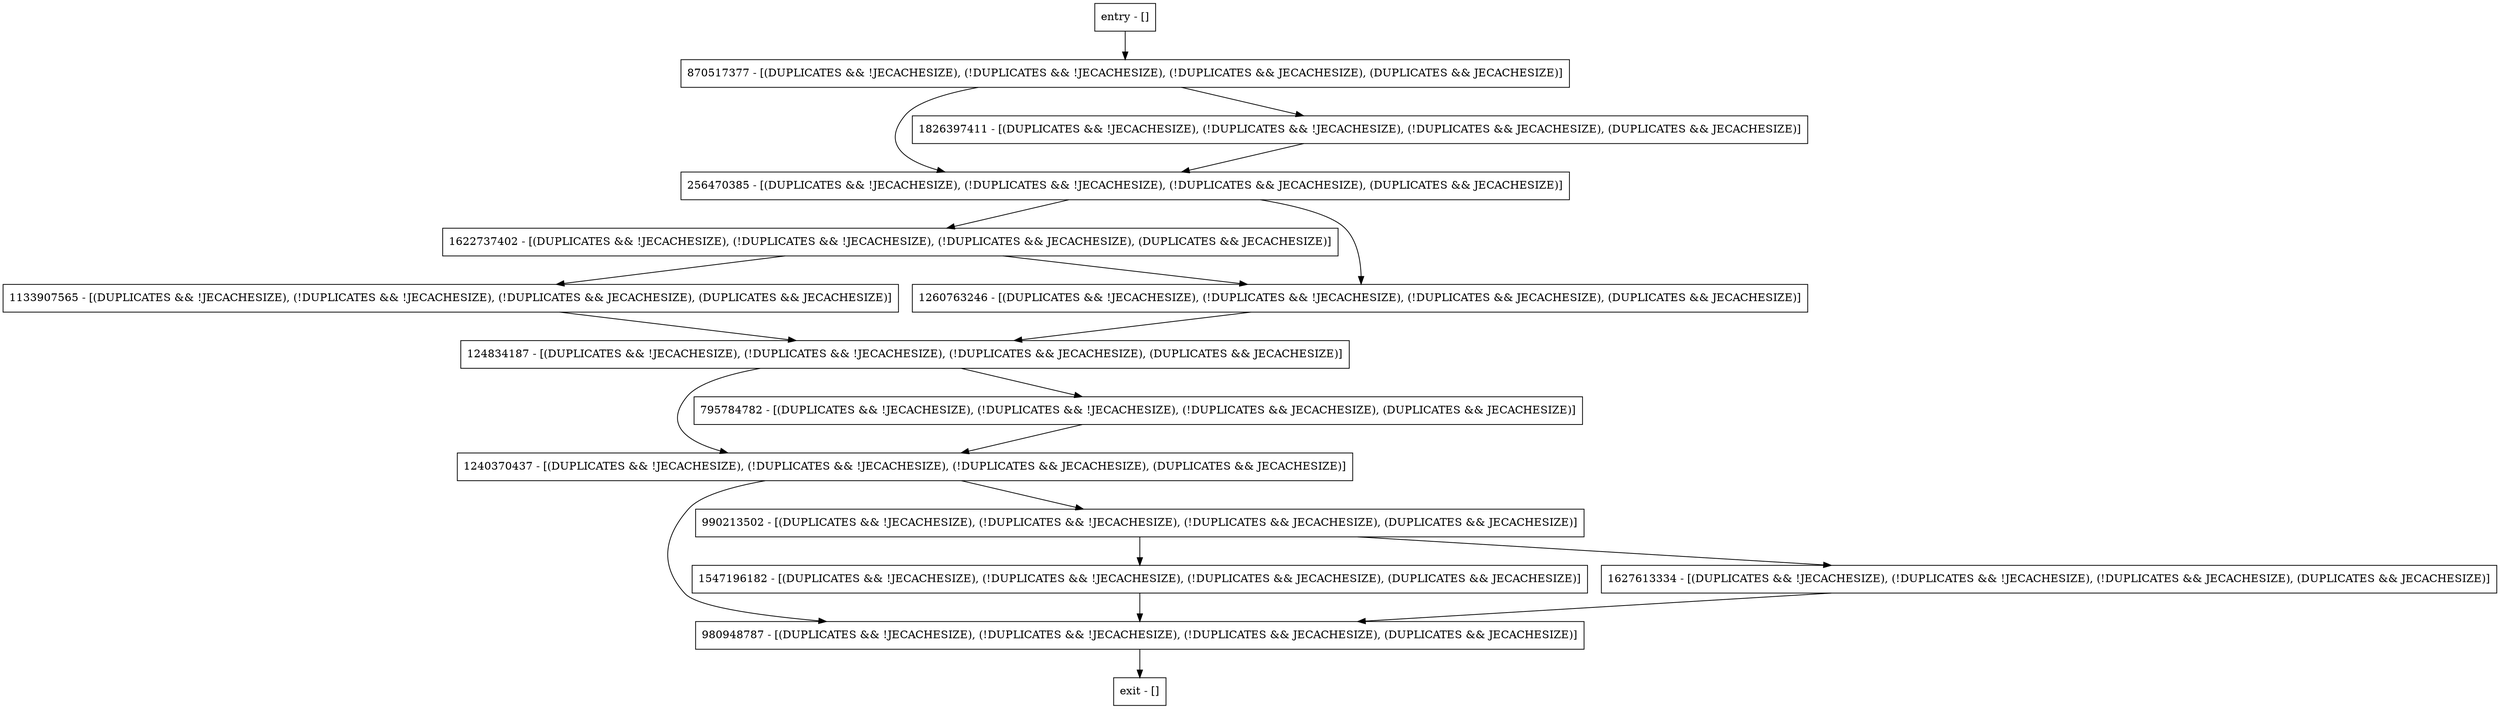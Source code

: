 digraph setConfigProperties {
node [shape=record];
1547196182 [label="1547196182 - [(DUPLICATES && !JECACHESIZE), (!DUPLICATES && !JECACHESIZE), (!DUPLICATES && JECACHESIZE), (DUPLICATES && JECACHESIZE)]"];
124834187 [label="124834187 - [(DUPLICATES && !JECACHESIZE), (!DUPLICATES && !JECACHESIZE), (!DUPLICATES && JECACHESIZE), (DUPLICATES && JECACHESIZE)]"];
870517377 [label="870517377 - [(DUPLICATES && !JECACHESIZE), (!DUPLICATES && !JECACHESIZE), (!DUPLICATES && JECACHESIZE), (DUPLICATES && JECACHESIZE)]"];
980948787 [label="980948787 - [(DUPLICATES && !JECACHESIZE), (!DUPLICATES && !JECACHESIZE), (!DUPLICATES && JECACHESIZE), (DUPLICATES && JECACHESIZE)]"];
256470385 [label="256470385 - [(DUPLICATES && !JECACHESIZE), (!DUPLICATES && !JECACHESIZE), (!DUPLICATES && JECACHESIZE), (DUPLICATES && JECACHESIZE)]"];
1133907565 [label="1133907565 - [(DUPLICATES && !JECACHESIZE), (!DUPLICATES && !JECACHESIZE), (!DUPLICATES && JECACHESIZE), (DUPLICATES && JECACHESIZE)]"];
1240370437 [label="1240370437 - [(DUPLICATES && !JECACHESIZE), (!DUPLICATES && !JECACHESIZE), (!DUPLICATES && JECACHESIZE), (DUPLICATES && JECACHESIZE)]"];
entry [label="entry - []"];
exit [label="exit - []"];
1622737402 [label="1622737402 - [(DUPLICATES && !JECACHESIZE), (!DUPLICATES && !JECACHESIZE), (!DUPLICATES && JECACHESIZE), (DUPLICATES && JECACHESIZE)]"];
990213502 [label="990213502 - [(DUPLICATES && !JECACHESIZE), (!DUPLICATES && !JECACHESIZE), (!DUPLICATES && JECACHESIZE), (DUPLICATES && JECACHESIZE)]"];
1826397411 [label="1826397411 - [(DUPLICATES && !JECACHESIZE), (!DUPLICATES && !JECACHESIZE), (!DUPLICATES && JECACHESIZE), (DUPLICATES && JECACHESIZE)]"];
795784782 [label="795784782 - [(DUPLICATES && !JECACHESIZE), (!DUPLICATES && !JECACHESIZE), (!DUPLICATES && JECACHESIZE), (DUPLICATES && JECACHESIZE)]"];
1260763246 [label="1260763246 - [(DUPLICATES && !JECACHESIZE), (!DUPLICATES && !JECACHESIZE), (!DUPLICATES && JECACHESIZE), (DUPLICATES && JECACHESIZE)]"];
1627613334 [label="1627613334 - [(DUPLICATES && !JECACHESIZE), (!DUPLICATES && !JECACHESIZE), (!DUPLICATES && JECACHESIZE), (DUPLICATES && JECACHESIZE)]"];
entry;
exit;
1547196182 -> 980948787;
124834187 -> 1240370437;
124834187 -> 795784782;
870517377 -> 256470385;
870517377 -> 1826397411;
980948787 -> exit;
256470385 -> 1622737402;
256470385 -> 1260763246;
1133907565 -> 124834187;
1240370437 -> 990213502;
1240370437 -> 980948787;
entry -> 870517377;
1622737402 -> 1133907565;
1622737402 -> 1260763246;
990213502 -> 1547196182;
990213502 -> 1627613334;
1826397411 -> 256470385;
795784782 -> 1240370437;
1260763246 -> 124834187;
1627613334 -> 980948787;
}
